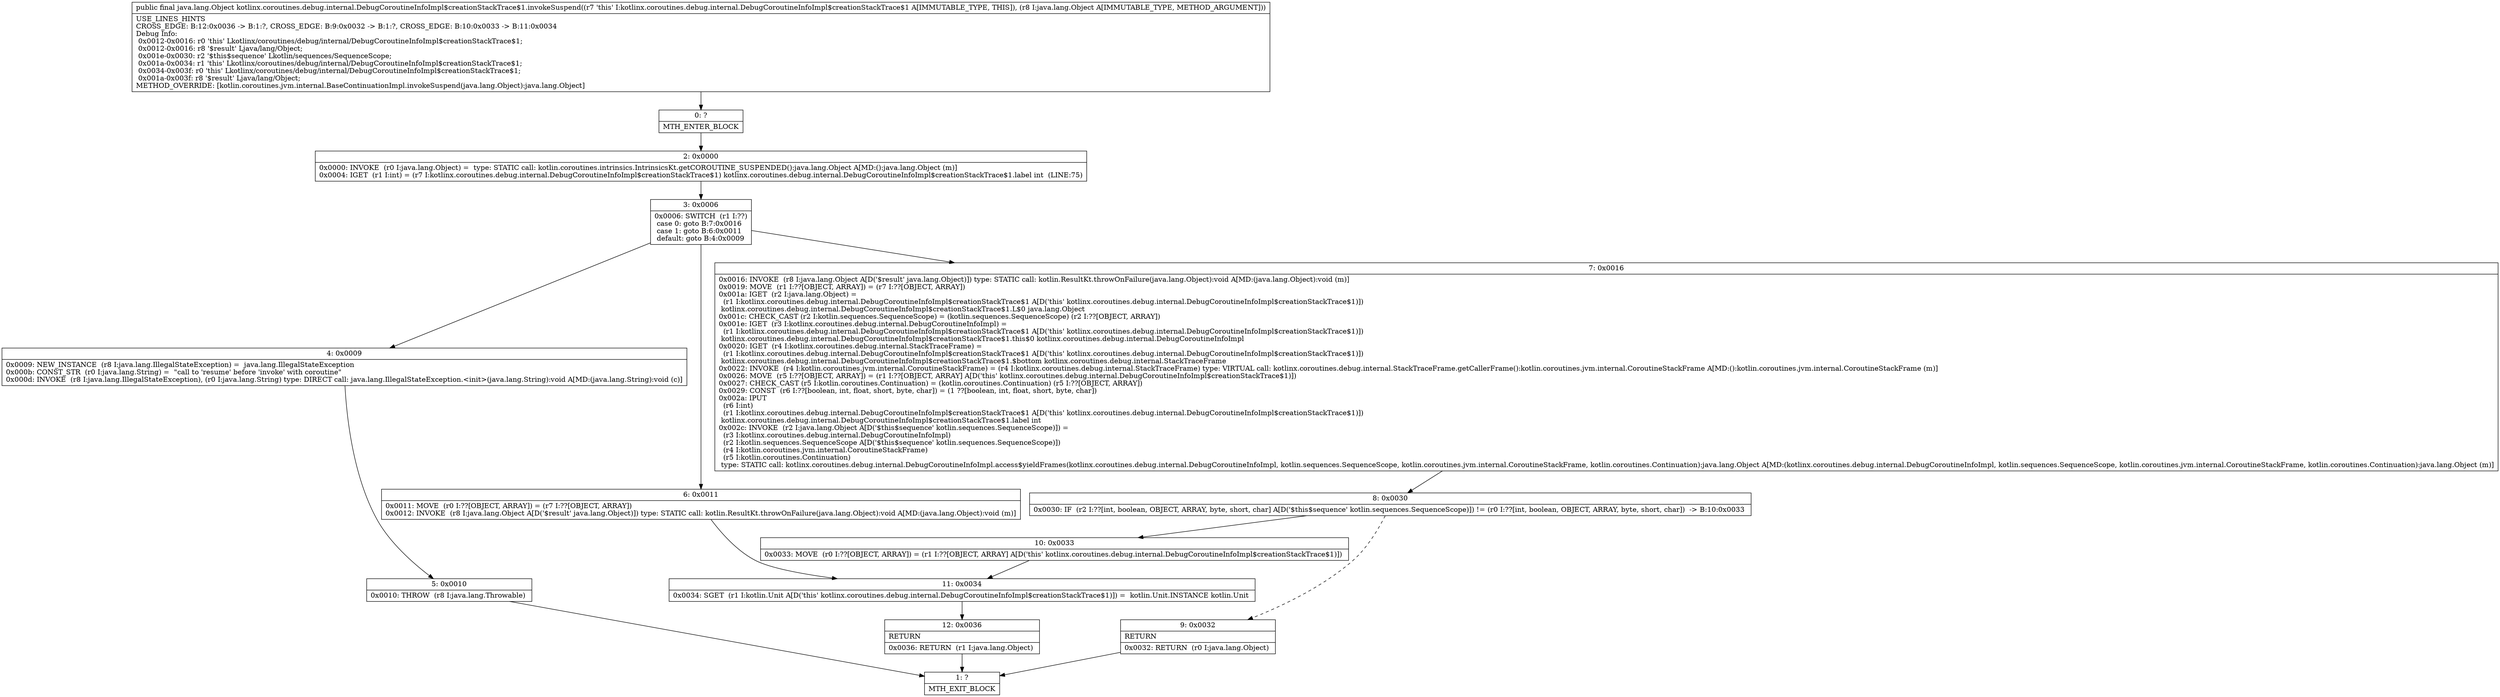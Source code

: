 digraph "CFG forkotlinx.coroutines.debug.internal.DebugCoroutineInfoImpl$creationStackTrace$1.invokeSuspend(Ljava\/lang\/Object;)Ljava\/lang\/Object;" {
Node_0 [shape=record,label="{0\:\ ?|MTH_ENTER_BLOCK\l}"];
Node_2 [shape=record,label="{2\:\ 0x0000|0x0000: INVOKE  (r0 I:java.lang.Object) =  type: STATIC call: kotlin.coroutines.intrinsics.IntrinsicsKt.getCOROUTINE_SUSPENDED():java.lang.Object A[MD:():java.lang.Object (m)]\l0x0004: IGET  (r1 I:int) = (r7 I:kotlinx.coroutines.debug.internal.DebugCoroutineInfoImpl$creationStackTrace$1) kotlinx.coroutines.debug.internal.DebugCoroutineInfoImpl$creationStackTrace$1.label int  (LINE:75)\l}"];
Node_3 [shape=record,label="{3\:\ 0x0006|0x0006: SWITCH  (r1 I:??)\l case 0: goto B:7:0x0016\l case 1: goto B:6:0x0011\l default: goto B:4:0x0009 \l}"];
Node_4 [shape=record,label="{4\:\ 0x0009|0x0009: NEW_INSTANCE  (r8 I:java.lang.IllegalStateException) =  java.lang.IllegalStateException \l0x000b: CONST_STR  (r0 I:java.lang.String) =  \"call to 'resume' before 'invoke' with coroutine\" \l0x000d: INVOKE  (r8 I:java.lang.IllegalStateException), (r0 I:java.lang.String) type: DIRECT call: java.lang.IllegalStateException.\<init\>(java.lang.String):void A[MD:(java.lang.String):void (c)]\l}"];
Node_5 [shape=record,label="{5\:\ 0x0010|0x0010: THROW  (r8 I:java.lang.Throwable) \l}"];
Node_1 [shape=record,label="{1\:\ ?|MTH_EXIT_BLOCK\l}"];
Node_6 [shape=record,label="{6\:\ 0x0011|0x0011: MOVE  (r0 I:??[OBJECT, ARRAY]) = (r7 I:??[OBJECT, ARRAY]) \l0x0012: INVOKE  (r8 I:java.lang.Object A[D('$result' java.lang.Object)]) type: STATIC call: kotlin.ResultKt.throwOnFailure(java.lang.Object):void A[MD:(java.lang.Object):void (m)]\l}"];
Node_11 [shape=record,label="{11\:\ 0x0034|0x0034: SGET  (r1 I:kotlin.Unit A[D('this' kotlinx.coroutines.debug.internal.DebugCoroutineInfoImpl$creationStackTrace$1)]) =  kotlin.Unit.INSTANCE kotlin.Unit \l}"];
Node_12 [shape=record,label="{12\:\ 0x0036|RETURN\l|0x0036: RETURN  (r1 I:java.lang.Object) \l}"];
Node_7 [shape=record,label="{7\:\ 0x0016|0x0016: INVOKE  (r8 I:java.lang.Object A[D('$result' java.lang.Object)]) type: STATIC call: kotlin.ResultKt.throwOnFailure(java.lang.Object):void A[MD:(java.lang.Object):void (m)]\l0x0019: MOVE  (r1 I:??[OBJECT, ARRAY]) = (r7 I:??[OBJECT, ARRAY]) \l0x001a: IGET  (r2 I:java.lang.Object) = \l  (r1 I:kotlinx.coroutines.debug.internal.DebugCoroutineInfoImpl$creationStackTrace$1 A[D('this' kotlinx.coroutines.debug.internal.DebugCoroutineInfoImpl$creationStackTrace$1)])\l kotlinx.coroutines.debug.internal.DebugCoroutineInfoImpl$creationStackTrace$1.L$0 java.lang.Object \l0x001c: CHECK_CAST (r2 I:kotlin.sequences.SequenceScope) = (kotlin.sequences.SequenceScope) (r2 I:??[OBJECT, ARRAY]) \l0x001e: IGET  (r3 I:kotlinx.coroutines.debug.internal.DebugCoroutineInfoImpl) = \l  (r1 I:kotlinx.coroutines.debug.internal.DebugCoroutineInfoImpl$creationStackTrace$1 A[D('this' kotlinx.coroutines.debug.internal.DebugCoroutineInfoImpl$creationStackTrace$1)])\l kotlinx.coroutines.debug.internal.DebugCoroutineInfoImpl$creationStackTrace$1.this$0 kotlinx.coroutines.debug.internal.DebugCoroutineInfoImpl \l0x0020: IGET  (r4 I:kotlinx.coroutines.debug.internal.StackTraceFrame) = \l  (r1 I:kotlinx.coroutines.debug.internal.DebugCoroutineInfoImpl$creationStackTrace$1 A[D('this' kotlinx.coroutines.debug.internal.DebugCoroutineInfoImpl$creationStackTrace$1)])\l kotlinx.coroutines.debug.internal.DebugCoroutineInfoImpl$creationStackTrace$1.$bottom kotlinx.coroutines.debug.internal.StackTraceFrame \l0x0022: INVOKE  (r4 I:kotlin.coroutines.jvm.internal.CoroutineStackFrame) = (r4 I:kotlinx.coroutines.debug.internal.StackTraceFrame) type: VIRTUAL call: kotlinx.coroutines.debug.internal.StackTraceFrame.getCallerFrame():kotlin.coroutines.jvm.internal.CoroutineStackFrame A[MD:():kotlin.coroutines.jvm.internal.CoroutineStackFrame (m)]\l0x0026: MOVE  (r5 I:??[OBJECT, ARRAY]) = (r1 I:??[OBJECT, ARRAY] A[D('this' kotlinx.coroutines.debug.internal.DebugCoroutineInfoImpl$creationStackTrace$1)]) \l0x0027: CHECK_CAST (r5 I:kotlin.coroutines.Continuation) = (kotlin.coroutines.Continuation) (r5 I:??[OBJECT, ARRAY]) \l0x0029: CONST  (r6 I:??[boolean, int, float, short, byte, char]) = (1 ??[boolean, int, float, short, byte, char]) \l0x002a: IPUT  \l  (r6 I:int)\l  (r1 I:kotlinx.coroutines.debug.internal.DebugCoroutineInfoImpl$creationStackTrace$1 A[D('this' kotlinx.coroutines.debug.internal.DebugCoroutineInfoImpl$creationStackTrace$1)])\l kotlinx.coroutines.debug.internal.DebugCoroutineInfoImpl$creationStackTrace$1.label int \l0x002c: INVOKE  (r2 I:java.lang.Object A[D('$this$sequence' kotlin.sequences.SequenceScope)]) = \l  (r3 I:kotlinx.coroutines.debug.internal.DebugCoroutineInfoImpl)\l  (r2 I:kotlin.sequences.SequenceScope A[D('$this$sequence' kotlin.sequences.SequenceScope)])\l  (r4 I:kotlin.coroutines.jvm.internal.CoroutineStackFrame)\l  (r5 I:kotlin.coroutines.Continuation)\l type: STATIC call: kotlinx.coroutines.debug.internal.DebugCoroutineInfoImpl.access$yieldFrames(kotlinx.coroutines.debug.internal.DebugCoroutineInfoImpl, kotlin.sequences.SequenceScope, kotlin.coroutines.jvm.internal.CoroutineStackFrame, kotlin.coroutines.Continuation):java.lang.Object A[MD:(kotlinx.coroutines.debug.internal.DebugCoroutineInfoImpl, kotlin.sequences.SequenceScope, kotlin.coroutines.jvm.internal.CoroutineStackFrame, kotlin.coroutines.Continuation):java.lang.Object (m)]\l}"];
Node_8 [shape=record,label="{8\:\ 0x0030|0x0030: IF  (r2 I:??[int, boolean, OBJECT, ARRAY, byte, short, char] A[D('$this$sequence' kotlin.sequences.SequenceScope)]) != (r0 I:??[int, boolean, OBJECT, ARRAY, byte, short, char])  \-\> B:10:0x0033 \l}"];
Node_9 [shape=record,label="{9\:\ 0x0032|RETURN\l|0x0032: RETURN  (r0 I:java.lang.Object) \l}"];
Node_10 [shape=record,label="{10\:\ 0x0033|0x0033: MOVE  (r0 I:??[OBJECT, ARRAY]) = (r1 I:??[OBJECT, ARRAY] A[D('this' kotlinx.coroutines.debug.internal.DebugCoroutineInfoImpl$creationStackTrace$1)]) \l}"];
MethodNode[shape=record,label="{public final java.lang.Object kotlinx.coroutines.debug.internal.DebugCoroutineInfoImpl$creationStackTrace$1.invokeSuspend((r7 'this' I:kotlinx.coroutines.debug.internal.DebugCoroutineInfoImpl$creationStackTrace$1 A[IMMUTABLE_TYPE, THIS]), (r8 I:java.lang.Object A[IMMUTABLE_TYPE, METHOD_ARGUMENT]))  | USE_LINES_HINTS\lCROSS_EDGE: B:12:0x0036 \-\> B:1:?, CROSS_EDGE: B:9:0x0032 \-\> B:1:?, CROSS_EDGE: B:10:0x0033 \-\> B:11:0x0034\lDebug Info:\l  0x0012\-0x0016: r0 'this' Lkotlinx\/coroutines\/debug\/internal\/DebugCoroutineInfoImpl$creationStackTrace$1;\l  0x0012\-0x0016: r8 '$result' Ljava\/lang\/Object;\l  0x001e\-0x0030: r2 '$this$sequence' Lkotlin\/sequences\/SequenceScope;\l  0x001a\-0x0034: r1 'this' Lkotlinx\/coroutines\/debug\/internal\/DebugCoroutineInfoImpl$creationStackTrace$1;\l  0x0034\-0x003f: r0 'this' Lkotlinx\/coroutines\/debug\/internal\/DebugCoroutineInfoImpl$creationStackTrace$1;\l  0x001a\-0x003f: r8 '$result' Ljava\/lang\/Object;\lMETHOD_OVERRIDE: [kotlin.coroutines.jvm.internal.BaseContinuationImpl.invokeSuspend(java.lang.Object):java.lang.Object]\l}"];
MethodNode -> Node_0;Node_0 -> Node_2;
Node_2 -> Node_3;
Node_3 -> Node_4;
Node_3 -> Node_6;
Node_3 -> Node_7;
Node_4 -> Node_5;
Node_5 -> Node_1;
Node_6 -> Node_11;
Node_11 -> Node_12;
Node_12 -> Node_1;
Node_7 -> Node_8;
Node_8 -> Node_9[style=dashed];
Node_8 -> Node_10;
Node_9 -> Node_1;
Node_10 -> Node_11;
}

